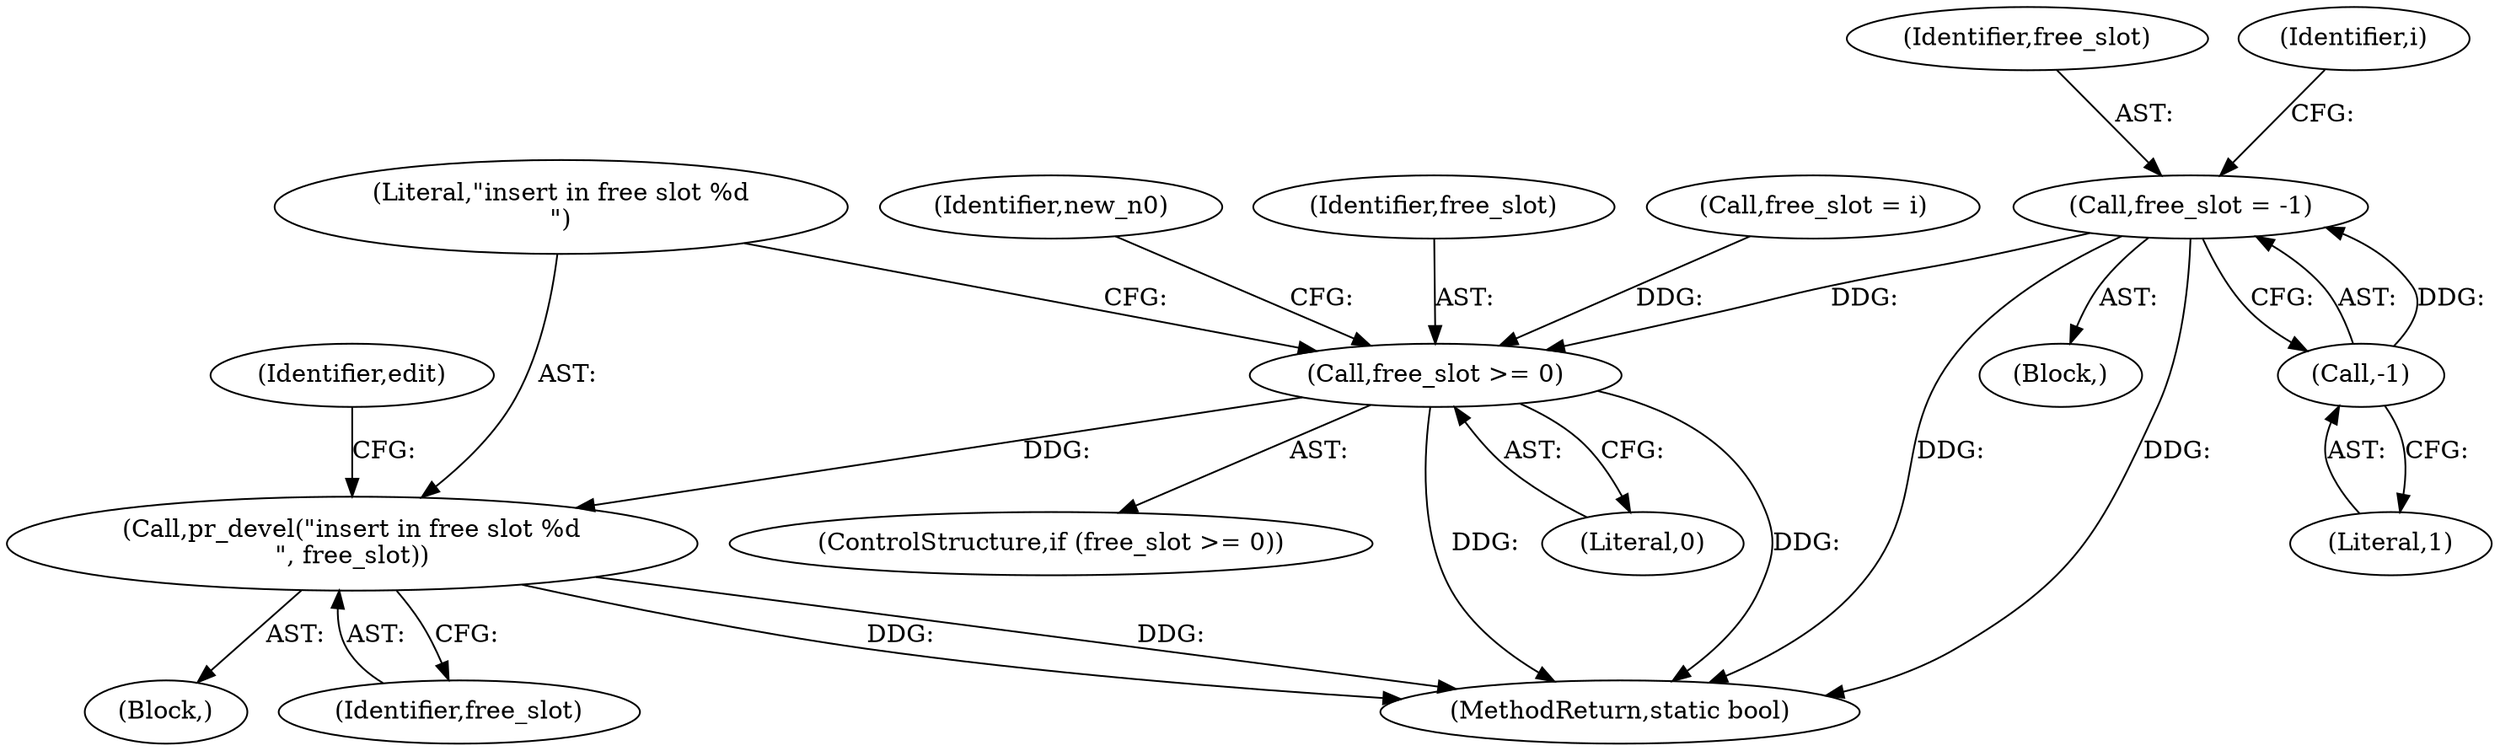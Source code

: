 digraph "0_linux_8d4a2ec1e0b41b0cf9a0c5cd4511da7f8e4f3de2@API" {
"1000170" [label="(Call,free_slot = -1)"];
"1000172" [label="(Call,-1)"];
"1000233" [label="(Call,free_slot >= 0)"];
"1000237" [label="(Call,pr_devel(\"insert in free slot %d\n\", free_slot))"];
"1000171" [label="(Identifier,free_slot)"];
"1000195" [label="(Call,free_slot = i)"];
"1000261" [label="(Identifier,new_n0)"];
"1000233" [label="(Call,free_slot >= 0)"];
"1000232" [label="(ControlStructure,if (free_slot >= 0))"];
"1000237" [label="(Call,pr_devel(\"insert in free slot %d\n\", free_slot))"];
"1000176" [label="(Identifier,i)"];
"1000236" [label="(Block,)"];
"1001248" [label="(MethodReturn,static bool)"];
"1000173" [label="(Literal,1)"];
"1000239" [label="(Identifier,free_slot)"];
"1000172" [label="(Call,-1)"];
"1000235" [label="(Literal,0)"];
"1000122" [label="(Block,)"];
"1000238" [label="(Literal,\"insert in free slot %d\n\")"];
"1000234" [label="(Identifier,free_slot)"];
"1000170" [label="(Call,free_slot = -1)"];
"1000242" [label="(Identifier,edit)"];
"1000170" -> "1000122"  [label="AST: "];
"1000170" -> "1000172"  [label="CFG: "];
"1000171" -> "1000170"  [label="AST: "];
"1000172" -> "1000170"  [label="AST: "];
"1000176" -> "1000170"  [label="CFG: "];
"1000170" -> "1001248"  [label="DDG: "];
"1000170" -> "1001248"  [label="DDG: "];
"1000172" -> "1000170"  [label="DDG: "];
"1000170" -> "1000233"  [label="DDG: "];
"1000172" -> "1000173"  [label="CFG: "];
"1000173" -> "1000172"  [label="AST: "];
"1000233" -> "1000232"  [label="AST: "];
"1000233" -> "1000235"  [label="CFG: "];
"1000234" -> "1000233"  [label="AST: "];
"1000235" -> "1000233"  [label="AST: "];
"1000238" -> "1000233"  [label="CFG: "];
"1000261" -> "1000233"  [label="CFG: "];
"1000233" -> "1001248"  [label="DDG: "];
"1000233" -> "1001248"  [label="DDG: "];
"1000195" -> "1000233"  [label="DDG: "];
"1000233" -> "1000237"  [label="DDG: "];
"1000237" -> "1000236"  [label="AST: "];
"1000237" -> "1000239"  [label="CFG: "];
"1000238" -> "1000237"  [label="AST: "];
"1000239" -> "1000237"  [label="AST: "];
"1000242" -> "1000237"  [label="CFG: "];
"1000237" -> "1001248"  [label="DDG: "];
"1000237" -> "1001248"  [label="DDG: "];
}
